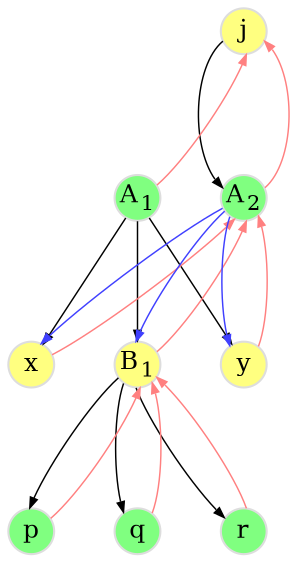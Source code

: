 digraph d {
	graph [
		rankdir="TB"
		bgcolor="white"
		color="white"
		nodesep="0.4"
		ranksep="0.8"
	];

	node [
		fontsize="12"
		style="solid"
		width="0.3"
		height="0.3"
		fixedsize="true"
		penwidth="1.0"
		color="#DDDDDD"
	];

	edge [
		penwidth="0.7"
		color="#000000"
		arrowsize="0.5"
	];


	j  [ label=<j>             style="filled" fillcolor="#ffff80" ];
	a1 [ label=<A<SUB>1</SUB>> style="filled" fillcolor="#80ff80" ];
	x  [ label=<x>             style="filled" fillcolor="#ffff80" ];
	b1 [ label=<B<SUB>1</SUB>> style="filled" fillcolor="#ffff80" ];
	y  [ label=<y>             style="filled" fillcolor="#ffff80" ];
	p  [ label=<p>             style="filled" fillcolor="#80ff80" ];
	q  [ label=<q>             style="filled" fillcolor="#80ff80" ];
	r  [ label=<r>             style="filled" fillcolor="#80ff80" ];
	a2 [ label=<A<SUB>2</SUB>> style="filled" fillcolor="#80ff80" ];

	j  -> a1  [ style=invis  ];
	j  -> a2;
	a1 -> j   [ color="#ff8080" ];
	a1 -> x;
	x  -> a2  [ color="#ff8080" constraint=false ];
	a1 -> b1;
	b1 -> a2  [ color="#ff8080" constraint=false ];
	a1 -> y;
	y  -> a2  [ color="#ff8080" constraint=false ];
	b1 -> p;
	p  -> b1  [ color="#ff8080" ];
	b1 -> q;
	q  -> b1  [ color="#ff8080" ];
	b1 -> r;
	r  -> b1  [ color="#ff8080" ];

	j  -> a2 [ style=invis ];

	a2 -> j  [ color="#ff8080"     ];
	a2 -> x  [ color="#4040ff" constraint=false ];
	a2 -> b1 [ color="#4040ff" constraint=false ];
	a2 -> y  [ color="#4040ff" constraint=false ];
}

